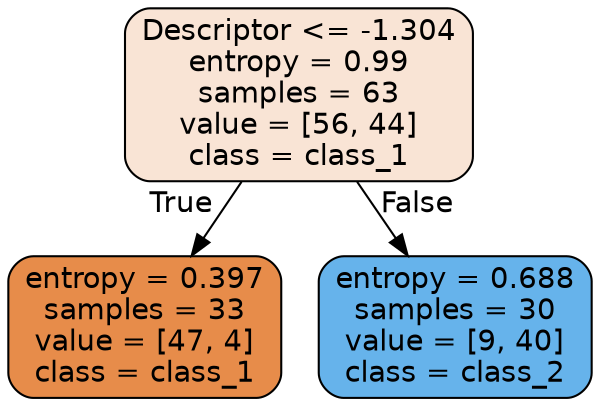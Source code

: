 digraph Tree {
node [shape=box, style="filled, rounded", color="black", fontname="helvetica"] ;
edge [fontname="helvetica"] ;
0 [label="Descriptor <= -1.304\nentropy = 0.99\nsamples = 63\nvalue = [56, 44]\nclass = class_1", fillcolor="#f9e4d5"] ;
1 [label="entropy = 0.397\nsamples = 33\nvalue = [47, 4]\nclass = class_1", fillcolor="#e78c4a"] ;
0 -> 1 [labeldistance=2.5, labelangle=45, headlabel="True"] ;
2 [label="entropy = 0.688\nsamples = 30\nvalue = [9, 40]\nclass = class_2", fillcolor="#66b3eb"] ;
0 -> 2 [labeldistance=2.5, labelangle=-45, headlabel="False"] ;
}